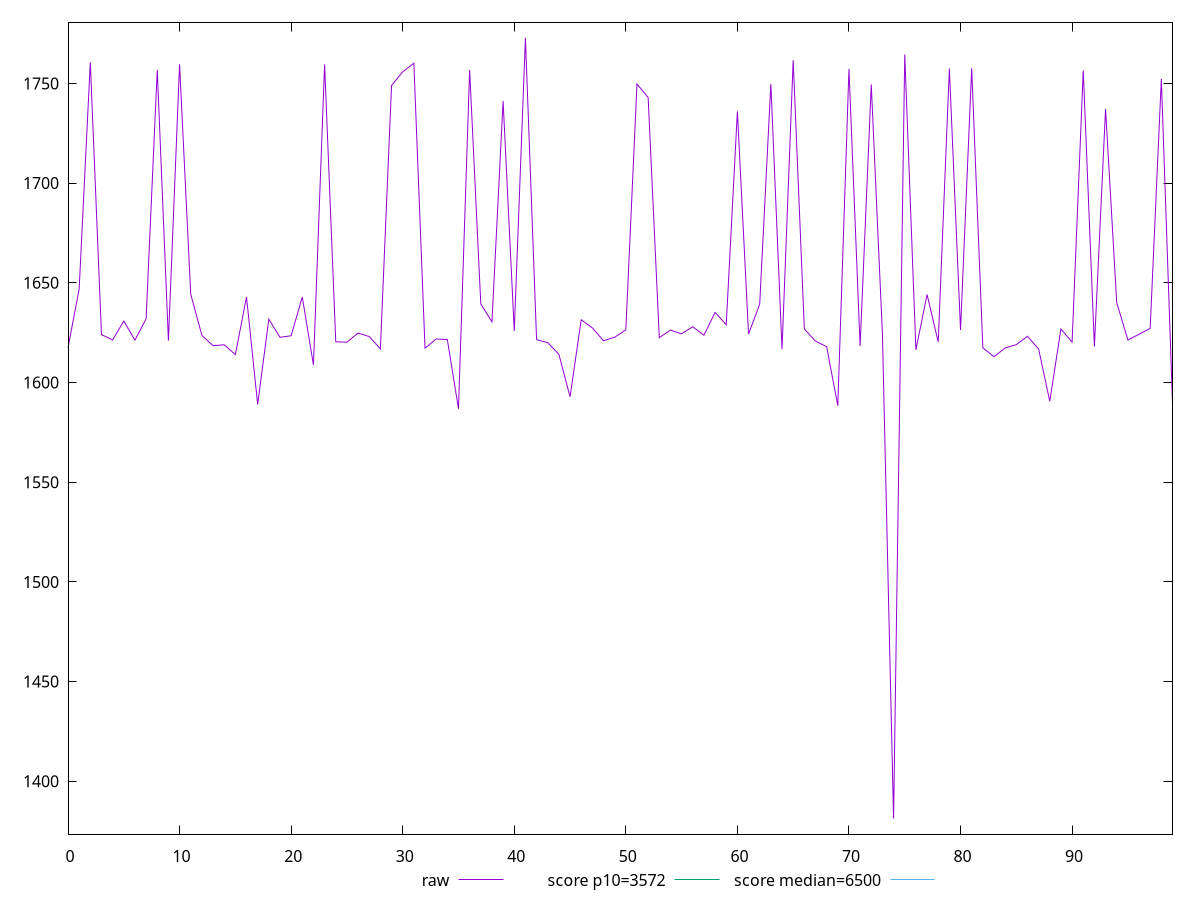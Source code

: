 reset

$raw <<EOF
0 1617.392
1 1646.901
2 1760.65
3 1624.0329
4 1621.3157999999999
5 1630.8459000000003
6 1621.236
7 1631.9565
8 1756.7454
9 1621.029
10 1759.589
11 1644.3020999999999
12 1623.6506999999997
13 1618.4547
14 1618.9230000000002
15 1613.973
16 1642.8869999999997
17 1589.0114999999998
18 1631.7540000000001
19 1622.6679000000001
20 1623.4500000000003
21 1642.8944999999999
22 1608.8156999999999
23 1759.5528
24 1620.402
25 1620.2226
26 1624.7733000000003
27 1623.0564000000002
28 1616.8682999999996
29 1748.962
30 1755.8032000000003
31 1760.1381999999999
32 1617.2160000000001
33 1621.8312
34 1621.5486
35 1586.844
36 1756.7314000000001
37 1639.4088000000002
38 1630.4016000000001
39 1741.128
40 1625.8476
41 1772.8284
42 1621.5024
43 1619.9789999999998
44 1614.1259999999997
45 1592.8298999999997
46 1631.4764999999998
47 1627.359
48 1620.948
49 1622.7306
50 1626.384
51 1749.707
52 1742.926
53 1622.4726
54 1626.318
55 1624.3971
56 1627.9641000000001
57 1623.6906
58 1635.1428
59 1629.0084
60 1736.008
61 1624.2633
62 1639.3241999999998
63 1749.726
64 1616.6348999999996
65 1761.614
66 1626.8373
67 1620.7524
68 1617.969
69 1588.335
70 1757.252
71 1618.2968999999998
72 1749.4940000000001
73 1624.1526
74 1381.3253999999997
75 1764.5224
76 1616.3562
77 1644.1094999999998
78 1620.3669
79 1757.438
80 1626.3357
81 1757.5900000000001
82 1617.4139999999998
83 1612.92
84 1617.3296999999998
85 1618.9941000000001
86 1623.189
87 1616.8074
88 1590.6006
89 1626.861
90 1620.2232
91 1756.4679999999998
92 1618.029
93 1737.1819999999998
94 1640.1045000000001
95 1621.3319999999999
96 1624.1757000000002
97 1627.1801999999998
98 1752.2866
99 1589.4324
EOF

set key outside below
set xrange [0:99]
set yrange [1373.4953399999997:1780.65846]
set trange [1373.4953399999997:1780.65846]
set terminal svg size 640, 500 enhanced background rgb 'white'
set output "reports/report_00031_2021-02-24T23-18-18.084Z/first-cpu-idle/samples/card/raw/values.svg"

plot $raw title "raw" with line, \
     3572 title "score p10=3572", \
     6500 title "score median=6500"

reset
